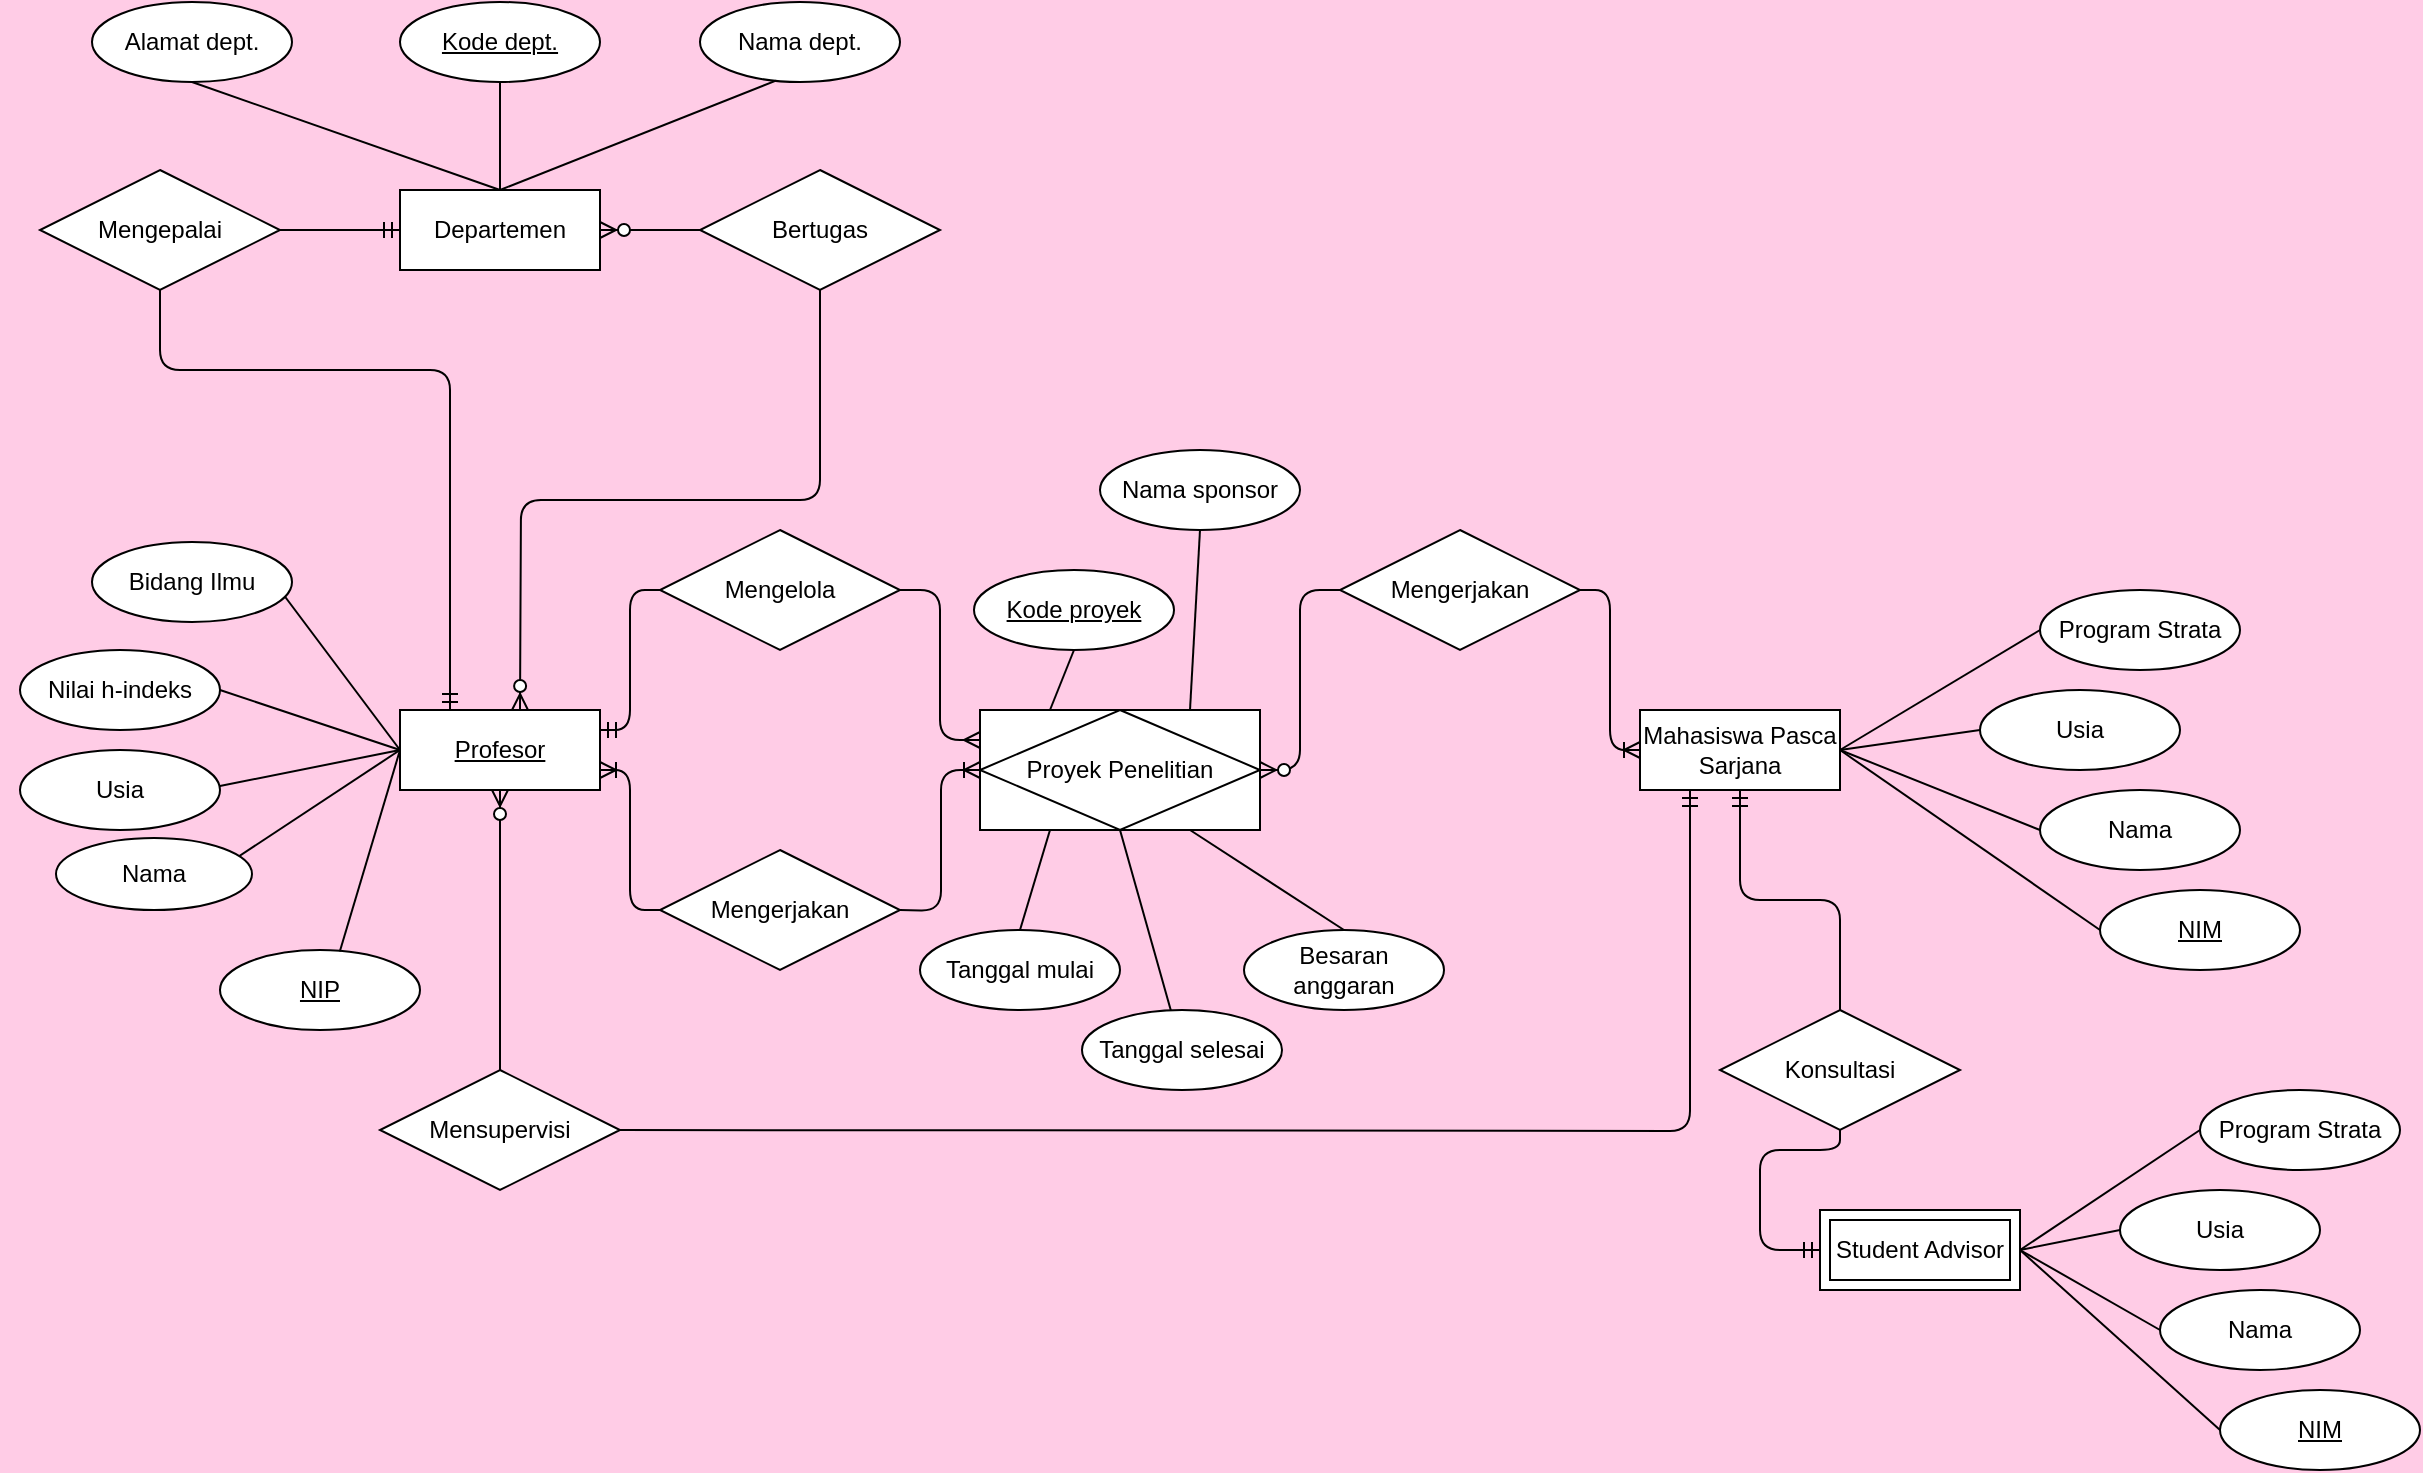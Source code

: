 <mxfile version="15.1.1" type="github">
  <diagram id="R2lEEEUBdFMjLlhIrx00" name="Page-1">
    <mxGraphModel dx="2442" dy="988" grid="1" gridSize="9" guides="1" tooltips="1" connect="1" arrows="1" fold="1" page="1" pageScale="1" pageWidth="850" pageHeight="1100" background="#FFCCE6" math="0" shadow="0" extFonts="Permanent Marker^https://fonts.googleapis.com/css?family=Permanent+Marker">
      <root>
        <mxCell id="0" />
        <mxCell id="1" parent="0" />
        <mxCell id="OCGTsP4tq0BnDlaB6URt-13" value="Mahasiswa Pasca Sarjana" style="whiteSpace=wrap;html=1;align=center;" parent="1" vertex="1">
          <mxGeometry x="450" y="390" width="100" height="40" as="geometry" />
        </mxCell>
        <mxCell id="OCGTsP4tq0BnDlaB6URt-15" value="Program Strata" style="ellipse;whiteSpace=wrap;html=1;align=center;" parent="1" vertex="1">
          <mxGeometry x="650" y="330" width="100" height="40" as="geometry" />
        </mxCell>
        <mxCell id="OCGTsP4tq0BnDlaB6URt-16" value="Usia" style="ellipse;whiteSpace=wrap;html=1;align=center;" parent="1" vertex="1">
          <mxGeometry x="620" y="380" width="100" height="40" as="geometry" />
        </mxCell>
        <mxCell id="OCGTsP4tq0BnDlaB6URt-17" value="Nama" style="ellipse;whiteSpace=wrap;html=1;align=center;" parent="1" vertex="1">
          <mxGeometry x="650" y="430" width="100" height="40" as="geometry" />
        </mxCell>
        <mxCell id="OCGTsP4tq0BnDlaB6URt-32" value="NIM" style="ellipse;whiteSpace=wrap;html=1;align=center;fontStyle=4;" parent="1" vertex="1">
          <mxGeometry x="680" y="480" width="100" height="40" as="geometry" />
        </mxCell>
        <mxCell id="OCGTsP4tq0BnDlaB6URt-33" value="" style="endArrow=none;html=1;exitX=1;exitY=0.5;exitDx=0;exitDy=0;entryX=0;entryY=0.5;entryDx=0;entryDy=0;" parent="1" source="OCGTsP4tq0BnDlaB6URt-13" target="OCGTsP4tq0BnDlaB6URt-15" edge="1">
          <mxGeometry width="50" height="50" relative="1" as="geometry">
            <mxPoint x="580" y="500" as="sourcePoint" />
            <mxPoint x="630" y="450" as="targetPoint" />
          </mxGeometry>
        </mxCell>
        <mxCell id="OCGTsP4tq0BnDlaB6URt-34" value="" style="endArrow=none;html=1;entryX=0;entryY=0.5;entryDx=0;entryDy=0;exitX=1;exitY=0.5;exitDx=0;exitDy=0;" parent="1" source="OCGTsP4tq0BnDlaB6URt-13" target="OCGTsP4tq0BnDlaB6URt-16" edge="1">
          <mxGeometry width="50" height="50" relative="1" as="geometry">
            <mxPoint x="580" y="500" as="sourcePoint" />
            <mxPoint x="630" y="450" as="targetPoint" />
          </mxGeometry>
        </mxCell>
        <mxCell id="OCGTsP4tq0BnDlaB6URt-35" value="" style="endArrow=none;html=1;entryX=0;entryY=0.5;entryDx=0;entryDy=0;exitX=1;exitY=0.5;exitDx=0;exitDy=0;" parent="1" source="OCGTsP4tq0BnDlaB6URt-13" target="OCGTsP4tq0BnDlaB6URt-17" edge="1">
          <mxGeometry width="50" height="50" relative="1" as="geometry">
            <mxPoint x="580" y="500" as="sourcePoint" />
            <mxPoint x="630" y="450" as="targetPoint" />
          </mxGeometry>
        </mxCell>
        <mxCell id="OCGTsP4tq0BnDlaB6URt-36" value="" style="endArrow=none;html=1;entryX=0;entryY=0.5;entryDx=0;entryDy=0;exitX=1;exitY=0.5;exitDx=0;exitDy=0;" parent="1" source="OCGTsP4tq0BnDlaB6URt-13" target="OCGTsP4tq0BnDlaB6URt-32" edge="1">
          <mxGeometry width="50" height="50" relative="1" as="geometry">
            <mxPoint x="560" y="490" as="sourcePoint" />
            <mxPoint x="630" y="450" as="targetPoint" />
          </mxGeometry>
        </mxCell>
        <mxCell id="OCGTsP4tq0BnDlaB6URt-37" value="Proyek Penelitian" style="shape=associativeEntity;whiteSpace=wrap;html=1;align=center;" parent="1" vertex="1">
          <mxGeometry x="120" y="390" width="140" height="60" as="geometry" />
        </mxCell>
        <mxCell id="OCGTsP4tq0BnDlaB6URt-39" value="Departemen" style="whiteSpace=wrap;html=1;align=center;" parent="1" vertex="1">
          <mxGeometry x="-170" y="130" width="100" height="40" as="geometry" />
        </mxCell>
        <mxCell id="OCGTsP4tq0BnDlaB6URt-40" value="Program Strata" style="ellipse;whiteSpace=wrap;html=1;align=center;" parent="1" vertex="1">
          <mxGeometry x="730" y="580" width="100" height="40" as="geometry" />
        </mxCell>
        <mxCell id="OCGTsP4tq0BnDlaB6URt-41" value="Usia" style="ellipse;whiteSpace=wrap;html=1;align=center;" parent="1" vertex="1">
          <mxGeometry x="690" y="630" width="100" height="40" as="geometry" />
        </mxCell>
        <mxCell id="OCGTsP4tq0BnDlaB6URt-42" value="Nama" style="ellipse;whiteSpace=wrap;html=1;align=center;" parent="1" vertex="1">
          <mxGeometry x="710" y="680" width="100" height="40" as="geometry" />
        </mxCell>
        <mxCell id="OCGTsP4tq0BnDlaB6URt-43" value="NIM" style="ellipse;whiteSpace=wrap;html=1;align=center;fontStyle=4;" parent="1" vertex="1">
          <mxGeometry x="740" y="730" width="100" height="40" as="geometry" />
        </mxCell>
        <mxCell id="OCGTsP4tq0BnDlaB6URt-45" value="" style="endArrow=none;html=1;exitX=1;exitY=0.5;exitDx=0;exitDy=0;entryX=0;entryY=0.5;entryDx=0;entryDy=0;" parent="1" target="OCGTsP4tq0BnDlaB6URt-40" edge="1">
          <mxGeometry width="50" height="50" relative="1" as="geometry">
            <mxPoint x="640" y="660" as="sourcePoint" />
            <mxPoint x="740" y="590" as="targetPoint" />
          </mxGeometry>
        </mxCell>
        <mxCell id="OCGTsP4tq0BnDlaB6URt-46" value="" style="endArrow=none;html=1;entryX=0;entryY=0.5;entryDx=0;entryDy=0;exitX=1;exitY=0.5;exitDx=0;exitDy=0;" parent="1" target="OCGTsP4tq0BnDlaB6URt-41" edge="1">
          <mxGeometry width="50" height="50" relative="1" as="geometry">
            <mxPoint x="640" y="660" as="sourcePoint" />
            <mxPoint x="705.0" y="640" as="targetPoint" />
          </mxGeometry>
        </mxCell>
        <mxCell id="OCGTsP4tq0BnDlaB6URt-47" value="" style="endArrow=none;html=1;entryX=0;entryY=0.5;entryDx=0;entryDy=0;exitX=1;exitY=0.5;exitDx=0;exitDy=0;" parent="1" target="OCGTsP4tq0BnDlaB6URt-42" edge="1">
          <mxGeometry width="50" height="50" relative="1" as="geometry">
            <mxPoint x="640" y="660" as="sourcePoint" />
            <mxPoint x="740" y="700" as="targetPoint" />
          </mxGeometry>
        </mxCell>
        <mxCell id="OCGTsP4tq0BnDlaB6URt-48" value="" style="endArrow=none;html=1;entryX=0;entryY=0.5;entryDx=0;entryDy=0;exitX=1;exitY=0.5;exitDx=0;exitDy=0;" parent="1" target="OCGTsP4tq0BnDlaB6URt-43" edge="1">
          <mxGeometry width="50" height="50" relative="1" as="geometry">
            <mxPoint x="640.0" y="660" as="sourcePoint" />
            <mxPoint x="770" y="750.0" as="targetPoint" />
          </mxGeometry>
        </mxCell>
        <mxCell id="OCGTsP4tq0BnDlaB6URt-50" value="Student Advisor" style="shape=ext;margin=3;double=1;whiteSpace=wrap;html=1;align=center;" parent="1" vertex="1">
          <mxGeometry x="540" y="640" width="100" height="40" as="geometry" />
        </mxCell>
        <mxCell id="OCGTsP4tq0BnDlaB6URt-67" value="" style="group;fontStyle=0" parent="1" vertex="1" connectable="0">
          <mxGeometry x="-370" y="310" width="300" height="240" as="geometry" />
        </mxCell>
        <mxCell id="OCGTsP4tq0BnDlaB6URt-68" value="Profesor" style="whiteSpace=wrap;html=1;align=center;fontStyle=4" parent="OCGTsP4tq0BnDlaB6URt-67" vertex="1">
          <mxGeometry x="200" y="80" width="100" height="40" as="geometry" />
        </mxCell>
        <mxCell id="OCGTsP4tq0BnDlaB6URt-73" value="NIP" style="ellipse;whiteSpace=wrap;html=1;align=center;fontStyle=4;" parent="OCGTsP4tq0BnDlaB6URt-67" vertex="1">
          <mxGeometry x="110" y="200" width="100" height="40" as="geometry" />
        </mxCell>
        <mxCell id="OCGTsP4tq0BnDlaB6URt-74" value="" style="endArrow=none;html=1;exitX=0.599;exitY=0.019;exitDx=0;exitDy=0;exitPerimeter=0;fontStyle=4;entryX=0;entryY=0.5;entryDx=0;entryDy=0;" parent="OCGTsP4tq0BnDlaB6URt-67" source="OCGTsP4tq0BnDlaB6URt-73" target="OCGTsP4tq0BnDlaB6URt-68" edge="1">
          <mxGeometry width="50" height="50" relative="1" as="geometry">
            <mxPoint x="150" y="160" as="sourcePoint" />
            <mxPoint x="160" y="137" as="targetPoint" />
          </mxGeometry>
        </mxCell>
        <mxCell id="OCGTsP4tq0BnDlaB6URt-75" value="" style="endArrow=none;html=1;exitX=1;exitY=0;exitDx=0;exitDy=0;fontStyle=4" parent="OCGTsP4tq0BnDlaB6URt-67" edge="1">
          <mxGeometry width="50" height="50" relative="1" as="geometry">
            <mxPoint x="115.355" y="155.858" as="sourcePoint" />
            <mxPoint x="200" y="100" as="targetPoint" />
          </mxGeometry>
        </mxCell>
        <mxCell id="OCGTsP4tq0BnDlaB6URt-76" value="" style="endArrow=none;html=1;entryX=0;entryY=0.5;entryDx=0;entryDy=0;exitX=1;exitY=0.5;exitDx=0;exitDy=0;fontStyle=4" parent="OCGTsP4tq0BnDlaB6URt-67" target="OCGTsP4tq0BnDlaB6URt-68" edge="1">
          <mxGeometry width="50" height="50" relative="1" as="geometry">
            <mxPoint x="100.0" y="120" as="sourcePoint" />
            <mxPoint x="190" y="70" as="targetPoint" />
          </mxGeometry>
        </mxCell>
        <mxCell id="OCGTsP4tq0BnDlaB6URt-77" value="" style="endArrow=none;html=1;exitX=1;exitY=0.5;exitDx=0;exitDy=0;entryX=0;entryY=0.5;entryDx=0;entryDy=0;fontStyle=4" parent="OCGTsP4tq0BnDlaB6URt-67" target="OCGTsP4tq0BnDlaB6URt-68" edge="1">
          <mxGeometry width="50" height="50" relative="1" as="geometry">
            <mxPoint x="110.0" y="70" as="sourcePoint" />
            <mxPoint x="190" y="100" as="targetPoint" />
          </mxGeometry>
        </mxCell>
        <mxCell id="OCGTsP4tq0BnDlaB6URt-78" value="" style="endArrow=none;html=1;entryX=0;entryY=0.5;entryDx=0;entryDy=0;exitX=1;exitY=0.5;exitDx=0;exitDy=0;fontStyle=4" parent="OCGTsP4tq0BnDlaB6URt-67" target="OCGTsP4tq0BnDlaB6URt-68" edge="1">
          <mxGeometry width="50" height="50" relative="1" as="geometry">
            <mxPoint x="140" y="20" as="sourcePoint" />
            <mxPoint x="200" y="10" as="targetPoint" />
          </mxGeometry>
        </mxCell>
        <mxCell id="xYOfm9LZj6aqJ2G_BP8a-4" value="Nama" style="ellipse;whiteSpace=wrap;html=1;align=center;" vertex="1" parent="OCGTsP4tq0BnDlaB6URt-67">
          <mxGeometry x="28" y="144" width="98" height="36" as="geometry" />
        </mxCell>
        <mxCell id="xYOfm9LZj6aqJ2G_BP8a-5" value="Usia" style="ellipse;whiteSpace=wrap;html=1;align=center;" vertex="1" parent="OCGTsP4tq0BnDlaB6URt-67">
          <mxGeometry x="10" y="100" width="100" height="40" as="geometry" />
        </mxCell>
        <mxCell id="xYOfm9LZj6aqJ2G_BP8a-6" value="Nilai h-indeks" style="ellipse;whiteSpace=wrap;html=1;align=center;" vertex="1" parent="OCGTsP4tq0BnDlaB6URt-67">
          <mxGeometry x="10" y="50" width="100" height="40" as="geometry" />
        </mxCell>
        <mxCell id="xYOfm9LZj6aqJ2G_BP8a-7" value="Bidang Ilmu" style="ellipse;whiteSpace=wrap;html=1;align=center;" vertex="1" parent="OCGTsP4tq0BnDlaB6URt-67">
          <mxGeometry x="46" y="-4" width="100" height="40" as="geometry" />
        </mxCell>
        <mxCell id="OCGTsP4tq0BnDlaB6URt-82" value="Mengelola" style="shape=rhombus;perimeter=rhombusPerimeter;whiteSpace=wrap;html=1;align=center;" parent="1" vertex="1">
          <mxGeometry x="-40" y="300" width="120" height="60" as="geometry" />
        </mxCell>
        <mxCell id="OCGTsP4tq0BnDlaB6URt-83" value="Mengerjakan" style="shape=rhombus;perimeter=rhombusPerimeter;whiteSpace=wrap;html=1;align=center;" parent="1" vertex="1">
          <mxGeometry x="-40" y="460" width="120" height="60" as="geometry" />
        </mxCell>
        <mxCell id="OCGTsP4tq0BnDlaB6URt-84" value="Mengerjakan&lt;span style=&quot;color: rgba(0 , 0 , 0 , 0) ; font-family: monospace ; font-size: 0px&quot;&gt;%3CmxGraphModel%3E%3Croot%3E%3CmxCell%20id%3D%220%22%2F%3E%3CmxCell%20id%3D%221%22%20parent%3D%220%22%2F%3E%3CmxCell%20id%3D%222%22%20value%3D%22Relationship%22%20style%3D%22shape%3Drhombus%3Bperimeter%3DrhombusPerimeter%3BwhiteSpace%3Dwrap%3Bhtml%3D1%3Balign%3Dcenter%3B%22%20vertex%3D%221%22%20parent%3D%221%22%3E%3CmxGeometry%20x%3D%22-50%22%20y%3D%22300%22%20width%3D%22120%22%20height%3D%2260%22%20as%3D%22geometry%22%2F%3E%3C%2FmxCell%3E%3C%2Froot%3E%3C%2FmxGraphModel%3E&lt;/span&gt;" style="shape=rhombus;perimeter=rhombusPerimeter;whiteSpace=wrap;html=1;align=center;" parent="1" vertex="1">
          <mxGeometry x="300" y="300" width="120" height="60" as="geometry" />
        </mxCell>
        <mxCell id="OCGTsP4tq0BnDlaB6URt-86" value="Mensupervisi" style="shape=rhombus;perimeter=rhombusPerimeter;whiteSpace=wrap;html=1;align=center;" parent="1" vertex="1">
          <mxGeometry x="-180" y="570" width="120" height="60" as="geometry" />
        </mxCell>
        <mxCell id="OCGTsP4tq0BnDlaB6URt-87" value="" style="edgeStyle=orthogonalEdgeStyle;fontSize=12;html=1;endArrow=ERmandOne;entryX=1;entryY=0.25;entryDx=0;entryDy=0;exitX=0;exitY=0.5;exitDx=0;exitDy=0;" parent="1" source="OCGTsP4tq0BnDlaB6URt-82" target="OCGTsP4tq0BnDlaB6URt-68" edge="1">
          <mxGeometry width="100" height="100" relative="1" as="geometry">
            <mxPoint x="-140" y="370" as="sourcePoint" />
            <mxPoint x="-40" y="270" as="targetPoint" />
          </mxGeometry>
        </mxCell>
        <mxCell id="OCGTsP4tq0BnDlaB6URt-89" value="" style="edgeStyle=orthogonalEdgeStyle;fontSize=12;html=1;endArrow=ERmany;exitX=1;exitY=0.5;exitDx=0;exitDy=0;entryX=0;entryY=0.25;entryDx=0;entryDy=0;" parent="1" source="OCGTsP4tq0BnDlaB6URt-82" target="OCGTsP4tq0BnDlaB6URt-37" edge="1">
          <mxGeometry width="100" height="100" relative="1" as="geometry">
            <mxPoint x="250" y="550" as="sourcePoint" />
            <mxPoint x="350" y="450" as="targetPoint" />
          </mxGeometry>
        </mxCell>
        <mxCell id="OCGTsP4tq0BnDlaB6URt-90" value="" style="edgeStyle=orthogonalEdgeStyle;fontSize=12;html=1;endArrow=ERoneToMany;exitX=0;exitY=0.5;exitDx=0;exitDy=0;entryX=1;entryY=0.75;entryDx=0;entryDy=0;" parent="1" source="OCGTsP4tq0BnDlaB6URt-83" target="OCGTsP4tq0BnDlaB6URt-68" edge="1">
          <mxGeometry width="100" height="100" relative="1" as="geometry">
            <mxPoint x="250" y="550" as="sourcePoint" />
            <mxPoint x="350" y="450" as="targetPoint" />
          </mxGeometry>
        </mxCell>
        <mxCell id="OCGTsP4tq0BnDlaB6URt-91" value="" style="edgeStyle=orthogonalEdgeStyle;fontSize=12;html=1;endArrow=ERoneToMany;entryX=0;entryY=0.5;entryDx=0;entryDy=0;" parent="1" target="OCGTsP4tq0BnDlaB6URt-37" edge="1">
          <mxGeometry width="100" height="100" relative="1" as="geometry">
            <mxPoint x="80" y="490" as="sourcePoint" />
            <mxPoint x="50" y="420" as="targetPoint" />
          </mxGeometry>
        </mxCell>
        <mxCell id="OCGTsP4tq0BnDlaB6URt-92" value="" style="edgeStyle=orthogonalEdgeStyle;fontSize=12;html=1;endArrow=ERoneToMany;exitX=1;exitY=0.5;exitDx=0;exitDy=0;entryX=0;entryY=0.5;entryDx=0;entryDy=0;" parent="1" source="OCGTsP4tq0BnDlaB6URt-84" target="OCGTsP4tq0BnDlaB6URt-13" edge="1">
          <mxGeometry width="100" height="100" relative="1" as="geometry">
            <mxPoint x="350" y="480" as="sourcePoint" />
            <mxPoint x="330" y="410" as="targetPoint" />
          </mxGeometry>
        </mxCell>
        <mxCell id="OCGTsP4tq0BnDlaB6URt-93" value="" style="edgeStyle=orthogonalEdgeStyle;fontSize=12;html=1;endArrow=ERzeroToMany;endFill=1;entryX=1;entryY=0.5;entryDx=0;entryDy=0;exitX=0;exitY=0.5;exitDx=0;exitDy=0;" parent="1" source="OCGTsP4tq0BnDlaB6URt-84" target="OCGTsP4tq0BnDlaB6URt-37" edge="1">
          <mxGeometry width="100" height="100" relative="1" as="geometry">
            <mxPoint x="250" y="550" as="sourcePoint" />
            <mxPoint x="350" y="450" as="targetPoint" />
          </mxGeometry>
        </mxCell>
        <mxCell id="OCGTsP4tq0BnDlaB6URt-94" value="" style="fontSize=12;html=1;endArrow=ERzeroToMany;endFill=1;exitX=0.5;exitY=0;exitDx=0;exitDy=0;entryX=0.5;entryY=1;entryDx=0;entryDy=0;" parent="1" source="OCGTsP4tq0BnDlaB6URt-86" target="OCGTsP4tq0BnDlaB6URt-68" edge="1">
          <mxGeometry width="100" height="100" relative="1" as="geometry">
            <mxPoint x="100" y="510" as="sourcePoint" />
            <mxPoint x="-110" y="440" as="targetPoint" />
          </mxGeometry>
        </mxCell>
        <mxCell id="OCGTsP4tq0BnDlaB6URt-95" value="" style="edgeStyle=orthogonalEdgeStyle;fontSize=12;html=1;endArrow=ERmandOne;exitX=0;exitY=0.5;exitDx=0;exitDy=0;entryX=0.25;entryY=1;entryDx=0;entryDy=0;" parent="1" target="OCGTsP4tq0BnDlaB6URt-13" edge="1">
          <mxGeometry width="100" height="100" relative="1" as="geometry">
            <mxPoint x="-60" y="600" as="sourcePoint" />
            <mxPoint x="530" y="560" as="targetPoint" />
          </mxGeometry>
        </mxCell>
        <mxCell id="OCGTsP4tq0BnDlaB6URt-97" value="Mengepalai" style="shape=rhombus;perimeter=rhombusPerimeter;whiteSpace=wrap;html=1;align=center;" parent="1" vertex="1">
          <mxGeometry x="-350" y="120" width="120" height="60" as="geometry" />
        </mxCell>
        <mxCell id="OCGTsP4tq0BnDlaB6URt-98" value="Bertugas" style="shape=rhombus;perimeter=rhombusPerimeter;whiteSpace=wrap;html=1;align=center;" parent="1" vertex="1">
          <mxGeometry x="-20" y="120" width="120" height="60" as="geometry" />
        </mxCell>
        <mxCell id="OCGTsP4tq0BnDlaB6URt-99" value="" style="fontSize=12;html=1;endArrow=ERmandOne;exitX=1;exitY=0.5;exitDx=0;exitDy=0;" parent="1" source="OCGTsP4tq0BnDlaB6URt-97" edge="1">
          <mxGeometry width="100" height="100" relative="1" as="geometry">
            <mxPoint x="-270" y="250" as="sourcePoint" />
            <mxPoint x="-170" y="150" as="targetPoint" />
          </mxGeometry>
        </mxCell>
        <mxCell id="OCGTsP4tq0BnDlaB6URt-101" value="" style="edgeStyle=orthogonalEdgeStyle;fontSize=12;html=1;endArrow=ERmandOne;entryX=0.25;entryY=0;entryDx=0;entryDy=0;exitX=0.5;exitY=1;exitDx=0;exitDy=0;" parent="1" source="OCGTsP4tq0BnDlaB6URt-97" target="OCGTsP4tq0BnDlaB6URt-68" edge="1">
          <mxGeometry width="100" height="100" relative="1" as="geometry">
            <mxPoint x="-310" y="200" as="sourcePoint" />
            <mxPoint x="-170" y="209.94" as="targetPoint" />
            <Array as="points">
              <mxPoint x="-290" y="220" />
              <mxPoint x="-145" y="220" />
            </Array>
          </mxGeometry>
        </mxCell>
        <mxCell id="OCGTsP4tq0BnDlaB6URt-106" value="" style="fontSize=12;html=1;endArrow=ERmandOne;edgeStyle=orthogonalEdgeStyle;entryX=0;entryY=0.5;entryDx=0;entryDy=0;entryPerimeter=0;exitX=0.5;exitY=1;exitDx=0;exitDy=0;" parent="1" source="OCGTsP4tq0BnDlaB6URt-107" target="OCGTsP4tq0BnDlaB6URt-50" edge="1">
          <mxGeometry width="100" height="100" relative="1" as="geometry">
            <mxPoint x="500" y="530" as="sourcePoint" />
            <mxPoint x="530" y="660" as="targetPoint" />
            <Array as="points">
              <mxPoint x="550" y="610" />
              <mxPoint x="510" y="610" />
              <mxPoint x="510" y="660" />
            </Array>
          </mxGeometry>
        </mxCell>
        <mxCell id="OCGTsP4tq0BnDlaB6URt-107" value="Konsultasi" style="shape=rhombus;perimeter=rhombusPerimeter;whiteSpace=wrap;html=1;align=center;" parent="1" vertex="1">
          <mxGeometry x="490" y="540" width="120" height="60" as="geometry" />
        </mxCell>
        <mxCell id="OCGTsP4tq0BnDlaB6URt-108" value="" style="fontSize=12;html=1;endArrow=ERmandOne;edgeStyle=orthogonalEdgeStyle;entryX=0.5;entryY=1;entryDx=0;entryDy=0;exitX=0.5;exitY=0;exitDx=0;exitDy=0;" parent="1" source="OCGTsP4tq0BnDlaB6URt-107" target="OCGTsP4tq0BnDlaB6URt-13" edge="1">
          <mxGeometry width="100" height="100" relative="1" as="geometry">
            <mxPoint x="550" y="530" as="sourcePoint" />
            <mxPoint x="540" y="490" as="targetPoint" />
          </mxGeometry>
        </mxCell>
        <mxCell id="xYOfm9LZj6aqJ2G_BP8a-1" value="" style="edgeStyle=orthogonalEdgeStyle;fontSize=12;html=1;endArrow=ERzeroToMany;endFill=1;entryX=1;entryY=0.5;entryDx=0;entryDy=0;exitX=0.5;exitY=1;exitDx=0;exitDy=0;" edge="1" parent="1" source="OCGTsP4tq0BnDlaB6URt-98">
          <mxGeometry width="100" height="100" relative="1" as="geometry">
            <mxPoint x="-70" y="300" as="sourcePoint" />
            <mxPoint x="-110" y="390" as="targetPoint" />
          </mxGeometry>
        </mxCell>
        <mxCell id="xYOfm9LZj6aqJ2G_BP8a-2" value="" style="fontSize=12;html=1;endArrow=ERzeroToMany;endFill=1;exitX=0;exitY=0.5;exitDx=0;exitDy=0;entryX=1;entryY=0.5;entryDx=0;entryDy=0;" edge="1" parent="1" source="OCGTsP4tq0BnDlaB6URt-98" target="OCGTsP4tq0BnDlaB6URt-39">
          <mxGeometry width="100" height="100" relative="1" as="geometry">
            <mxPoint x="-103" y="145.5" as="sourcePoint" />
            <mxPoint x="-70" y="154.5" as="targetPoint" />
          </mxGeometry>
        </mxCell>
        <mxCell id="xYOfm9LZj6aqJ2G_BP8a-8" value="Kode dept." style="ellipse;whiteSpace=wrap;html=1;align=center;fontStyle=4;" vertex="1" parent="1">
          <mxGeometry x="-170" y="36" width="100" height="40" as="geometry" />
        </mxCell>
        <mxCell id="xYOfm9LZj6aqJ2G_BP8a-9" value="Kode proyek" style="ellipse;whiteSpace=wrap;html=1;align=center;fontStyle=4;" vertex="1" parent="1">
          <mxGeometry x="117" y="320" width="100" height="40" as="geometry" />
        </mxCell>
        <mxCell id="xYOfm9LZj6aqJ2G_BP8a-10" value="Nama dept." style="ellipse;whiteSpace=wrap;html=1;align=center;" vertex="1" parent="1">
          <mxGeometry x="-20" y="36" width="100" height="40" as="geometry" />
        </mxCell>
        <mxCell id="xYOfm9LZj6aqJ2G_BP8a-11" value="Alamat dept." style="ellipse;whiteSpace=wrap;html=1;align=center;" vertex="1" parent="1">
          <mxGeometry x="-324" y="36" width="100" height="40" as="geometry" />
        </mxCell>
        <mxCell id="xYOfm9LZj6aqJ2G_BP8a-12" value="" style="endArrow=none;html=1;exitX=0.5;exitY=0;exitDx=0;exitDy=0;" edge="1" parent="1" source="OCGTsP4tq0BnDlaB6URt-39" target="xYOfm9LZj6aqJ2G_BP8a-8">
          <mxGeometry width="50" height="50" relative="1" as="geometry">
            <mxPoint x="-126" y="130" as="sourcePoint" />
            <mxPoint x="-26.0" y="70" as="targetPoint" />
          </mxGeometry>
        </mxCell>
        <mxCell id="xYOfm9LZj6aqJ2G_BP8a-13" value="" style="endArrow=none;html=1;entryX=0.38;entryY=0.983;entryDx=0;entryDy=0;entryPerimeter=0;exitX=0.5;exitY=0;exitDx=0;exitDy=0;" edge="1" parent="1" source="OCGTsP4tq0BnDlaB6URt-39" target="xYOfm9LZj6aqJ2G_BP8a-10">
          <mxGeometry width="50" height="50" relative="1" as="geometry">
            <mxPoint x="-117" y="126" as="sourcePoint" />
            <mxPoint x="-111" y="85" as="targetPoint" />
          </mxGeometry>
        </mxCell>
        <mxCell id="xYOfm9LZj6aqJ2G_BP8a-14" value="" style="endArrow=none;html=1;exitX=0.5;exitY=0;exitDx=0;exitDy=0;entryX=0.5;entryY=1;entryDx=0;entryDy=0;" edge="1" parent="1" source="OCGTsP4tq0BnDlaB6URt-39" target="xYOfm9LZj6aqJ2G_BP8a-11">
          <mxGeometry width="50" height="50" relative="1" as="geometry">
            <mxPoint x="-111" y="139" as="sourcePoint" />
            <mxPoint x="27" y="84.32" as="targetPoint" />
          </mxGeometry>
        </mxCell>
        <mxCell id="xYOfm9LZj6aqJ2G_BP8a-16" value="Nama sponsor" style="ellipse;whiteSpace=wrap;html=1;align=center;" vertex="1" parent="1">
          <mxGeometry x="180" y="260" width="100" height="40" as="geometry" />
        </mxCell>
        <mxCell id="xYOfm9LZj6aqJ2G_BP8a-17" value="Tanggal mulai" style="ellipse;whiteSpace=wrap;html=1;align=center;" vertex="1" parent="1">
          <mxGeometry x="90" y="500" width="100" height="40" as="geometry" />
        </mxCell>
        <mxCell id="xYOfm9LZj6aqJ2G_BP8a-18" value="Tanggal selesai" style="ellipse;whiteSpace=wrap;html=1;align=center;" vertex="1" parent="1">
          <mxGeometry x="171" y="540" width="100" height="40" as="geometry" />
        </mxCell>
        <mxCell id="xYOfm9LZj6aqJ2G_BP8a-19" value="Besaran anggaran" style="ellipse;whiteSpace=wrap;html=1;align=center;" vertex="1" parent="1">
          <mxGeometry x="252" y="500" width="100" height="40" as="geometry" />
        </mxCell>
        <mxCell id="xYOfm9LZj6aqJ2G_BP8a-21" value="" style="endArrow=none;html=1;entryX=0.5;entryY=1;entryDx=0;entryDy=0;exitX=0.25;exitY=0;exitDx=0;exitDy=0;" edge="1" parent="1" source="OCGTsP4tq0BnDlaB6URt-37" target="xYOfm9LZj6aqJ2G_BP8a-9">
          <mxGeometry width="50" height="50" relative="1" as="geometry">
            <mxPoint x="167" y="396" as="sourcePoint" />
            <mxPoint x="180" y="340" as="targetPoint" />
          </mxGeometry>
        </mxCell>
        <mxCell id="xYOfm9LZj6aqJ2G_BP8a-22" value="" style="endArrow=none;html=1;entryX=0.5;entryY=1;entryDx=0;entryDy=0;exitX=0.75;exitY=0;exitDx=0;exitDy=0;" edge="1" parent="1" source="OCGTsP4tq0BnDlaB6URt-37" target="xYOfm9LZj6aqJ2G_BP8a-16">
          <mxGeometry width="50" height="50" relative="1" as="geometry">
            <mxPoint x="164.0" y="399" as="sourcePoint" />
            <mxPoint x="176" y="369" as="targetPoint" />
          </mxGeometry>
        </mxCell>
        <mxCell id="xYOfm9LZj6aqJ2G_BP8a-23" value="" style="endArrow=none;html=1;exitX=0.5;exitY=0;exitDx=0;exitDy=0;entryX=0.25;entryY=1;entryDx=0;entryDy=0;" edge="1" parent="1" source="xYOfm9LZj6aqJ2G_BP8a-17" target="OCGTsP4tq0BnDlaB6URt-37">
          <mxGeometry width="50" height="50" relative="1" as="geometry">
            <mxPoint x="137.5" y="500" as="sourcePoint" />
            <mxPoint x="137" y="452" as="targetPoint" />
          </mxGeometry>
        </mxCell>
        <mxCell id="xYOfm9LZj6aqJ2G_BP8a-24" value="" style="endArrow=none;html=1;entryX=0.5;entryY=1;entryDx=0;entryDy=0;" edge="1" parent="1" source="xYOfm9LZj6aqJ2G_BP8a-18" target="OCGTsP4tq0BnDlaB6URt-37">
          <mxGeometry width="50" height="50" relative="1" as="geometry">
            <mxPoint x="201.0" y="498.0" as="sourcePoint" />
            <mxPoint x="198" y="450" as="targetPoint" />
          </mxGeometry>
        </mxCell>
        <mxCell id="xYOfm9LZj6aqJ2G_BP8a-25" value="" style="endArrow=none;html=1;entryX=0.75;entryY=1;entryDx=0;entryDy=0;exitX=0.5;exitY=0;exitDx=0;exitDy=0;" edge="1" parent="1" source="xYOfm9LZj6aqJ2G_BP8a-19" target="OCGTsP4tq0BnDlaB6URt-37">
          <mxGeometry width="50" height="50" relative="1" as="geometry">
            <mxPoint x="224.435" y="549.124" as="sourcePoint" />
            <mxPoint x="199" y="459" as="targetPoint" />
          </mxGeometry>
        </mxCell>
      </root>
    </mxGraphModel>
  </diagram>
</mxfile>
